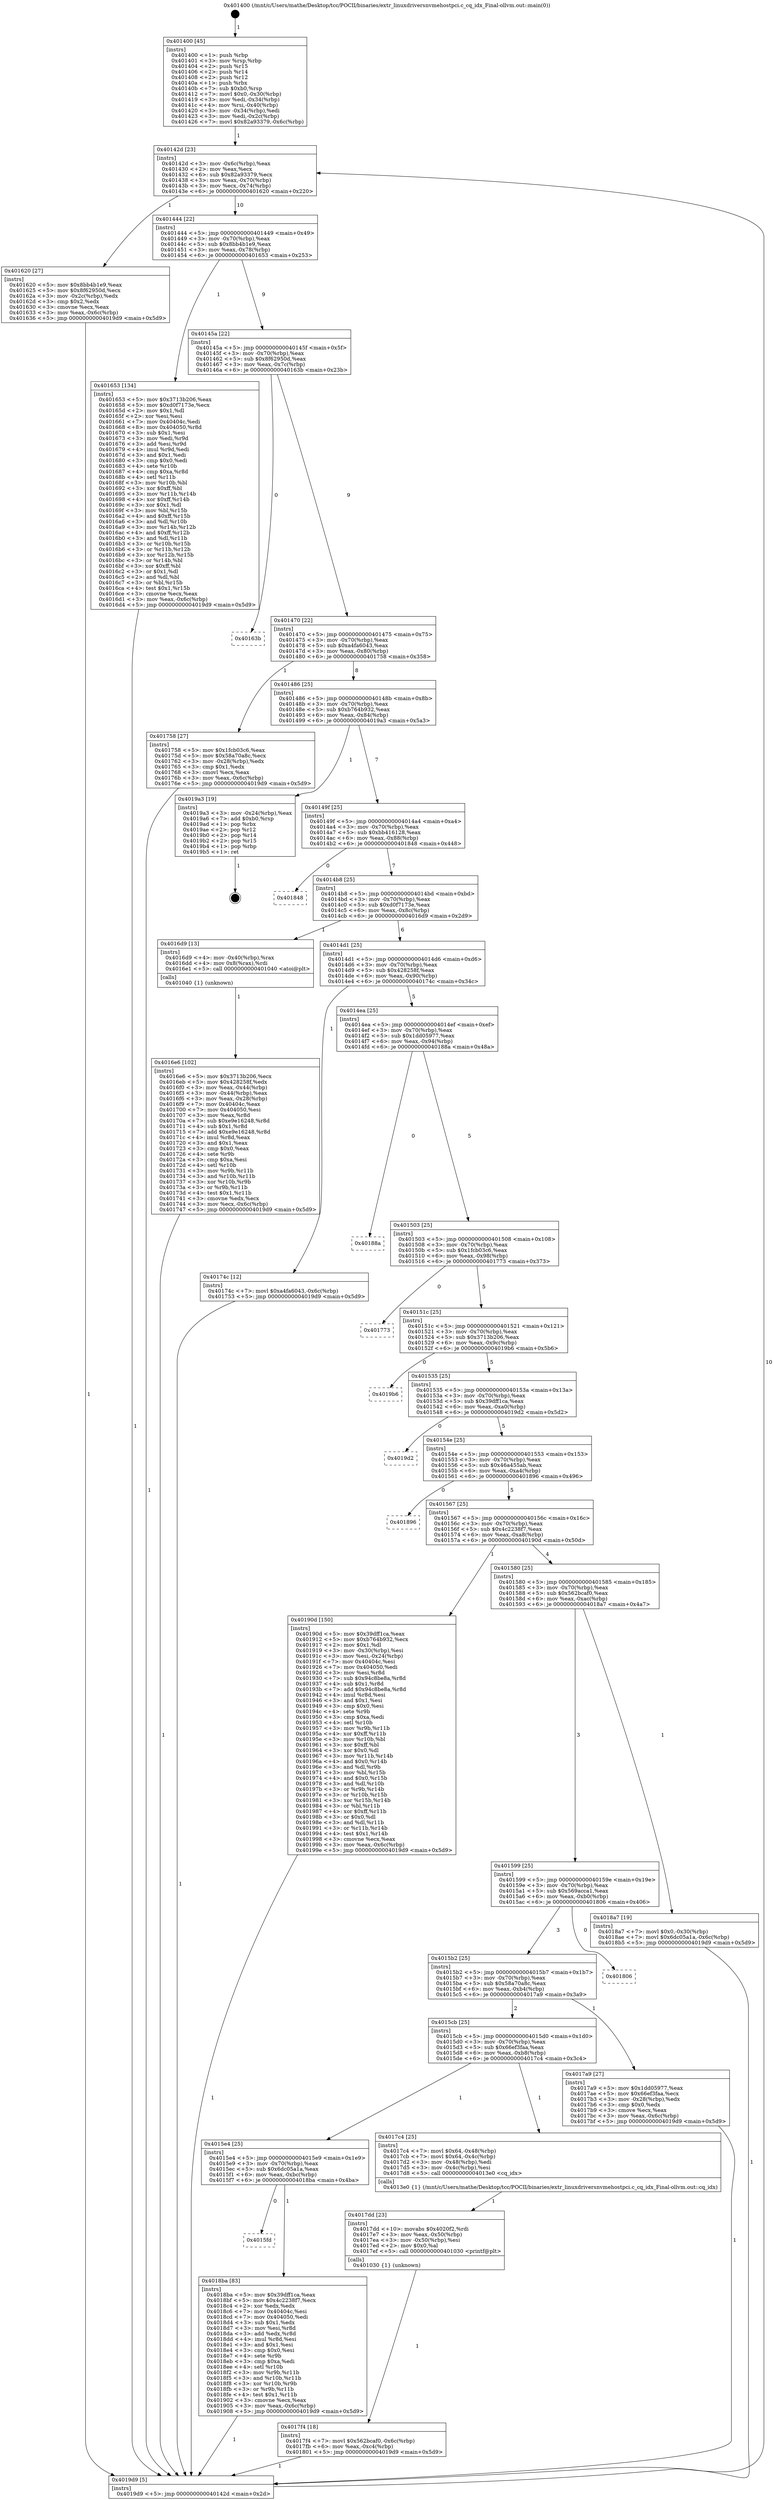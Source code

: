 digraph "0x401400" {
  label = "0x401400 (/mnt/c/Users/mathe/Desktop/tcc/POCII/binaries/extr_linuxdriversnvmehostpci.c_cq_idx_Final-ollvm.out::main(0))"
  labelloc = "t"
  node[shape=record]

  Entry [label="",width=0.3,height=0.3,shape=circle,fillcolor=black,style=filled]
  "0x40142d" [label="{
     0x40142d [23]\l
     | [instrs]\l
     &nbsp;&nbsp;0x40142d \<+3\>: mov -0x6c(%rbp),%eax\l
     &nbsp;&nbsp;0x401430 \<+2\>: mov %eax,%ecx\l
     &nbsp;&nbsp;0x401432 \<+6\>: sub $0x82a93379,%ecx\l
     &nbsp;&nbsp;0x401438 \<+3\>: mov %eax,-0x70(%rbp)\l
     &nbsp;&nbsp;0x40143b \<+3\>: mov %ecx,-0x74(%rbp)\l
     &nbsp;&nbsp;0x40143e \<+6\>: je 0000000000401620 \<main+0x220\>\l
  }"]
  "0x401620" [label="{
     0x401620 [27]\l
     | [instrs]\l
     &nbsp;&nbsp;0x401620 \<+5\>: mov $0x8bb4b1e9,%eax\l
     &nbsp;&nbsp;0x401625 \<+5\>: mov $0x8f62950d,%ecx\l
     &nbsp;&nbsp;0x40162a \<+3\>: mov -0x2c(%rbp),%edx\l
     &nbsp;&nbsp;0x40162d \<+3\>: cmp $0x2,%edx\l
     &nbsp;&nbsp;0x401630 \<+3\>: cmovne %ecx,%eax\l
     &nbsp;&nbsp;0x401633 \<+3\>: mov %eax,-0x6c(%rbp)\l
     &nbsp;&nbsp;0x401636 \<+5\>: jmp 00000000004019d9 \<main+0x5d9\>\l
  }"]
  "0x401444" [label="{
     0x401444 [22]\l
     | [instrs]\l
     &nbsp;&nbsp;0x401444 \<+5\>: jmp 0000000000401449 \<main+0x49\>\l
     &nbsp;&nbsp;0x401449 \<+3\>: mov -0x70(%rbp),%eax\l
     &nbsp;&nbsp;0x40144c \<+5\>: sub $0x8bb4b1e9,%eax\l
     &nbsp;&nbsp;0x401451 \<+3\>: mov %eax,-0x78(%rbp)\l
     &nbsp;&nbsp;0x401454 \<+6\>: je 0000000000401653 \<main+0x253\>\l
  }"]
  "0x4019d9" [label="{
     0x4019d9 [5]\l
     | [instrs]\l
     &nbsp;&nbsp;0x4019d9 \<+5\>: jmp 000000000040142d \<main+0x2d\>\l
  }"]
  "0x401400" [label="{
     0x401400 [45]\l
     | [instrs]\l
     &nbsp;&nbsp;0x401400 \<+1\>: push %rbp\l
     &nbsp;&nbsp;0x401401 \<+3\>: mov %rsp,%rbp\l
     &nbsp;&nbsp;0x401404 \<+2\>: push %r15\l
     &nbsp;&nbsp;0x401406 \<+2\>: push %r14\l
     &nbsp;&nbsp;0x401408 \<+2\>: push %r12\l
     &nbsp;&nbsp;0x40140a \<+1\>: push %rbx\l
     &nbsp;&nbsp;0x40140b \<+7\>: sub $0xb0,%rsp\l
     &nbsp;&nbsp;0x401412 \<+7\>: movl $0x0,-0x30(%rbp)\l
     &nbsp;&nbsp;0x401419 \<+3\>: mov %edi,-0x34(%rbp)\l
     &nbsp;&nbsp;0x40141c \<+4\>: mov %rsi,-0x40(%rbp)\l
     &nbsp;&nbsp;0x401420 \<+3\>: mov -0x34(%rbp),%edi\l
     &nbsp;&nbsp;0x401423 \<+3\>: mov %edi,-0x2c(%rbp)\l
     &nbsp;&nbsp;0x401426 \<+7\>: movl $0x82a93379,-0x6c(%rbp)\l
  }"]
  Exit [label="",width=0.3,height=0.3,shape=circle,fillcolor=black,style=filled,peripheries=2]
  "0x401653" [label="{
     0x401653 [134]\l
     | [instrs]\l
     &nbsp;&nbsp;0x401653 \<+5\>: mov $0x3713b206,%eax\l
     &nbsp;&nbsp;0x401658 \<+5\>: mov $0xd0f7173e,%ecx\l
     &nbsp;&nbsp;0x40165d \<+2\>: mov $0x1,%dl\l
     &nbsp;&nbsp;0x40165f \<+2\>: xor %esi,%esi\l
     &nbsp;&nbsp;0x401661 \<+7\>: mov 0x40404c,%edi\l
     &nbsp;&nbsp;0x401668 \<+8\>: mov 0x404050,%r8d\l
     &nbsp;&nbsp;0x401670 \<+3\>: sub $0x1,%esi\l
     &nbsp;&nbsp;0x401673 \<+3\>: mov %edi,%r9d\l
     &nbsp;&nbsp;0x401676 \<+3\>: add %esi,%r9d\l
     &nbsp;&nbsp;0x401679 \<+4\>: imul %r9d,%edi\l
     &nbsp;&nbsp;0x40167d \<+3\>: and $0x1,%edi\l
     &nbsp;&nbsp;0x401680 \<+3\>: cmp $0x0,%edi\l
     &nbsp;&nbsp;0x401683 \<+4\>: sete %r10b\l
     &nbsp;&nbsp;0x401687 \<+4\>: cmp $0xa,%r8d\l
     &nbsp;&nbsp;0x40168b \<+4\>: setl %r11b\l
     &nbsp;&nbsp;0x40168f \<+3\>: mov %r10b,%bl\l
     &nbsp;&nbsp;0x401692 \<+3\>: xor $0xff,%bl\l
     &nbsp;&nbsp;0x401695 \<+3\>: mov %r11b,%r14b\l
     &nbsp;&nbsp;0x401698 \<+4\>: xor $0xff,%r14b\l
     &nbsp;&nbsp;0x40169c \<+3\>: xor $0x1,%dl\l
     &nbsp;&nbsp;0x40169f \<+3\>: mov %bl,%r15b\l
     &nbsp;&nbsp;0x4016a2 \<+4\>: and $0xff,%r15b\l
     &nbsp;&nbsp;0x4016a6 \<+3\>: and %dl,%r10b\l
     &nbsp;&nbsp;0x4016a9 \<+3\>: mov %r14b,%r12b\l
     &nbsp;&nbsp;0x4016ac \<+4\>: and $0xff,%r12b\l
     &nbsp;&nbsp;0x4016b0 \<+3\>: and %dl,%r11b\l
     &nbsp;&nbsp;0x4016b3 \<+3\>: or %r10b,%r15b\l
     &nbsp;&nbsp;0x4016b6 \<+3\>: or %r11b,%r12b\l
     &nbsp;&nbsp;0x4016b9 \<+3\>: xor %r12b,%r15b\l
     &nbsp;&nbsp;0x4016bc \<+3\>: or %r14b,%bl\l
     &nbsp;&nbsp;0x4016bf \<+3\>: xor $0xff,%bl\l
     &nbsp;&nbsp;0x4016c2 \<+3\>: or $0x1,%dl\l
     &nbsp;&nbsp;0x4016c5 \<+2\>: and %dl,%bl\l
     &nbsp;&nbsp;0x4016c7 \<+3\>: or %bl,%r15b\l
     &nbsp;&nbsp;0x4016ca \<+4\>: test $0x1,%r15b\l
     &nbsp;&nbsp;0x4016ce \<+3\>: cmovne %ecx,%eax\l
     &nbsp;&nbsp;0x4016d1 \<+3\>: mov %eax,-0x6c(%rbp)\l
     &nbsp;&nbsp;0x4016d4 \<+5\>: jmp 00000000004019d9 \<main+0x5d9\>\l
  }"]
  "0x40145a" [label="{
     0x40145a [22]\l
     | [instrs]\l
     &nbsp;&nbsp;0x40145a \<+5\>: jmp 000000000040145f \<main+0x5f\>\l
     &nbsp;&nbsp;0x40145f \<+3\>: mov -0x70(%rbp),%eax\l
     &nbsp;&nbsp;0x401462 \<+5\>: sub $0x8f62950d,%eax\l
     &nbsp;&nbsp;0x401467 \<+3\>: mov %eax,-0x7c(%rbp)\l
     &nbsp;&nbsp;0x40146a \<+6\>: je 000000000040163b \<main+0x23b\>\l
  }"]
  "0x4015fd" [label="{
     0x4015fd\l
  }", style=dashed]
  "0x40163b" [label="{
     0x40163b\l
  }", style=dashed]
  "0x401470" [label="{
     0x401470 [22]\l
     | [instrs]\l
     &nbsp;&nbsp;0x401470 \<+5\>: jmp 0000000000401475 \<main+0x75\>\l
     &nbsp;&nbsp;0x401475 \<+3\>: mov -0x70(%rbp),%eax\l
     &nbsp;&nbsp;0x401478 \<+5\>: sub $0xa4fa6043,%eax\l
     &nbsp;&nbsp;0x40147d \<+3\>: mov %eax,-0x80(%rbp)\l
     &nbsp;&nbsp;0x401480 \<+6\>: je 0000000000401758 \<main+0x358\>\l
  }"]
  "0x4018ba" [label="{
     0x4018ba [83]\l
     | [instrs]\l
     &nbsp;&nbsp;0x4018ba \<+5\>: mov $0x39dff1ca,%eax\l
     &nbsp;&nbsp;0x4018bf \<+5\>: mov $0x4c2238f7,%ecx\l
     &nbsp;&nbsp;0x4018c4 \<+2\>: xor %edx,%edx\l
     &nbsp;&nbsp;0x4018c6 \<+7\>: mov 0x40404c,%esi\l
     &nbsp;&nbsp;0x4018cd \<+7\>: mov 0x404050,%edi\l
     &nbsp;&nbsp;0x4018d4 \<+3\>: sub $0x1,%edx\l
     &nbsp;&nbsp;0x4018d7 \<+3\>: mov %esi,%r8d\l
     &nbsp;&nbsp;0x4018da \<+3\>: add %edx,%r8d\l
     &nbsp;&nbsp;0x4018dd \<+4\>: imul %r8d,%esi\l
     &nbsp;&nbsp;0x4018e1 \<+3\>: and $0x1,%esi\l
     &nbsp;&nbsp;0x4018e4 \<+3\>: cmp $0x0,%esi\l
     &nbsp;&nbsp;0x4018e7 \<+4\>: sete %r9b\l
     &nbsp;&nbsp;0x4018eb \<+3\>: cmp $0xa,%edi\l
     &nbsp;&nbsp;0x4018ee \<+4\>: setl %r10b\l
     &nbsp;&nbsp;0x4018f2 \<+3\>: mov %r9b,%r11b\l
     &nbsp;&nbsp;0x4018f5 \<+3\>: and %r10b,%r11b\l
     &nbsp;&nbsp;0x4018f8 \<+3\>: xor %r10b,%r9b\l
     &nbsp;&nbsp;0x4018fb \<+3\>: or %r9b,%r11b\l
     &nbsp;&nbsp;0x4018fe \<+4\>: test $0x1,%r11b\l
     &nbsp;&nbsp;0x401902 \<+3\>: cmovne %ecx,%eax\l
     &nbsp;&nbsp;0x401905 \<+3\>: mov %eax,-0x6c(%rbp)\l
     &nbsp;&nbsp;0x401908 \<+5\>: jmp 00000000004019d9 \<main+0x5d9\>\l
  }"]
  "0x401758" [label="{
     0x401758 [27]\l
     | [instrs]\l
     &nbsp;&nbsp;0x401758 \<+5\>: mov $0x1fcb03c6,%eax\l
     &nbsp;&nbsp;0x40175d \<+5\>: mov $0x58a70a8c,%ecx\l
     &nbsp;&nbsp;0x401762 \<+3\>: mov -0x28(%rbp),%edx\l
     &nbsp;&nbsp;0x401765 \<+3\>: cmp $0x1,%edx\l
     &nbsp;&nbsp;0x401768 \<+3\>: cmovl %ecx,%eax\l
     &nbsp;&nbsp;0x40176b \<+3\>: mov %eax,-0x6c(%rbp)\l
     &nbsp;&nbsp;0x40176e \<+5\>: jmp 00000000004019d9 \<main+0x5d9\>\l
  }"]
  "0x401486" [label="{
     0x401486 [25]\l
     | [instrs]\l
     &nbsp;&nbsp;0x401486 \<+5\>: jmp 000000000040148b \<main+0x8b\>\l
     &nbsp;&nbsp;0x40148b \<+3\>: mov -0x70(%rbp),%eax\l
     &nbsp;&nbsp;0x40148e \<+5\>: sub $0xb764b932,%eax\l
     &nbsp;&nbsp;0x401493 \<+6\>: mov %eax,-0x84(%rbp)\l
     &nbsp;&nbsp;0x401499 \<+6\>: je 00000000004019a3 \<main+0x5a3\>\l
  }"]
  "0x4017f4" [label="{
     0x4017f4 [18]\l
     | [instrs]\l
     &nbsp;&nbsp;0x4017f4 \<+7\>: movl $0x562bcaf0,-0x6c(%rbp)\l
     &nbsp;&nbsp;0x4017fb \<+6\>: mov %eax,-0xc4(%rbp)\l
     &nbsp;&nbsp;0x401801 \<+5\>: jmp 00000000004019d9 \<main+0x5d9\>\l
  }"]
  "0x4019a3" [label="{
     0x4019a3 [19]\l
     | [instrs]\l
     &nbsp;&nbsp;0x4019a3 \<+3\>: mov -0x24(%rbp),%eax\l
     &nbsp;&nbsp;0x4019a6 \<+7\>: add $0xb0,%rsp\l
     &nbsp;&nbsp;0x4019ad \<+1\>: pop %rbx\l
     &nbsp;&nbsp;0x4019ae \<+2\>: pop %r12\l
     &nbsp;&nbsp;0x4019b0 \<+2\>: pop %r14\l
     &nbsp;&nbsp;0x4019b2 \<+2\>: pop %r15\l
     &nbsp;&nbsp;0x4019b4 \<+1\>: pop %rbp\l
     &nbsp;&nbsp;0x4019b5 \<+1\>: ret\l
  }"]
  "0x40149f" [label="{
     0x40149f [25]\l
     | [instrs]\l
     &nbsp;&nbsp;0x40149f \<+5\>: jmp 00000000004014a4 \<main+0xa4\>\l
     &nbsp;&nbsp;0x4014a4 \<+3\>: mov -0x70(%rbp),%eax\l
     &nbsp;&nbsp;0x4014a7 \<+5\>: sub $0xbb416128,%eax\l
     &nbsp;&nbsp;0x4014ac \<+6\>: mov %eax,-0x88(%rbp)\l
     &nbsp;&nbsp;0x4014b2 \<+6\>: je 0000000000401848 \<main+0x448\>\l
  }"]
  "0x4017dd" [label="{
     0x4017dd [23]\l
     | [instrs]\l
     &nbsp;&nbsp;0x4017dd \<+10\>: movabs $0x4020f2,%rdi\l
     &nbsp;&nbsp;0x4017e7 \<+3\>: mov %eax,-0x50(%rbp)\l
     &nbsp;&nbsp;0x4017ea \<+3\>: mov -0x50(%rbp),%esi\l
     &nbsp;&nbsp;0x4017ed \<+2\>: mov $0x0,%al\l
     &nbsp;&nbsp;0x4017ef \<+5\>: call 0000000000401030 \<printf@plt\>\l
     | [calls]\l
     &nbsp;&nbsp;0x401030 \{1\} (unknown)\l
  }"]
  "0x401848" [label="{
     0x401848\l
  }", style=dashed]
  "0x4014b8" [label="{
     0x4014b8 [25]\l
     | [instrs]\l
     &nbsp;&nbsp;0x4014b8 \<+5\>: jmp 00000000004014bd \<main+0xbd\>\l
     &nbsp;&nbsp;0x4014bd \<+3\>: mov -0x70(%rbp),%eax\l
     &nbsp;&nbsp;0x4014c0 \<+5\>: sub $0xd0f7173e,%eax\l
     &nbsp;&nbsp;0x4014c5 \<+6\>: mov %eax,-0x8c(%rbp)\l
     &nbsp;&nbsp;0x4014cb \<+6\>: je 00000000004016d9 \<main+0x2d9\>\l
  }"]
  "0x4015e4" [label="{
     0x4015e4 [25]\l
     | [instrs]\l
     &nbsp;&nbsp;0x4015e4 \<+5\>: jmp 00000000004015e9 \<main+0x1e9\>\l
     &nbsp;&nbsp;0x4015e9 \<+3\>: mov -0x70(%rbp),%eax\l
     &nbsp;&nbsp;0x4015ec \<+5\>: sub $0x6dc05a1a,%eax\l
     &nbsp;&nbsp;0x4015f1 \<+6\>: mov %eax,-0xbc(%rbp)\l
     &nbsp;&nbsp;0x4015f7 \<+6\>: je 00000000004018ba \<main+0x4ba\>\l
  }"]
  "0x4016d9" [label="{
     0x4016d9 [13]\l
     | [instrs]\l
     &nbsp;&nbsp;0x4016d9 \<+4\>: mov -0x40(%rbp),%rax\l
     &nbsp;&nbsp;0x4016dd \<+4\>: mov 0x8(%rax),%rdi\l
     &nbsp;&nbsp;0x4016e1 \<+5\>: call 0000000000401040 \<atoi@plt\>\l
     | [calls]\l
     &nbsp;&nbsp;0x401040 \{1\} (unknown)\l
  }"]
  "0x4014d1" [label="{
     0x4014d1 [25]\l
     | [instrs]\l
     &nbsp;&nbsp;0x4014d1 \<+5\>: jmp 00000000004014d6 \<main+0xd6\>\l
     &nbsp;&nbsp;0x4014d6 \<+3\>: mov -0x70(%rbp),%eax\l
     &nbsp;&nbsp;0x4014d9 \<+5\>: sub $0x428258f,%eax\l
     &nbsp;&nbsp;0x4014de \<+6\>: mov %eax,-0x90(%rbp)\l
     &nbsp;&nbsp;0x4014e4 \<+6\>: je 000000000040174c \<main+0x34c\>\l
  }"]
  "0x4016e6" [label="{
     0x4016e6 [102]\l
     | [instrs]\l
     &nbsp;&nbsp;0x4016e6 \<+5\>: mov $0x3713b206,%ecx\l
     &nbsp;&nbsp;0x4016eb \<+5\>: mov $0x428258f,%edx\l
     &nbsp;&nbsp;0x4016f0 \<+3\>: mov %eax,-0x44(%rbp)\l
     &nbsp;&nbsp;0x4016f3 \<+3\>: mov -0x44(%rbp),%eax\l
     &nbsp;&nbsp;0x4016f6 \<+3\>: mov %eax,-0x28(%rbp)\l
     &nbsp;&nbsp;0x4016f9 \<+7\>: mov 0x40404c,%eax\l
     &nbsp;&nbsp;0x401700 \<+7\>: mov 0x404050,%esi\l
     &nbsp;&nbsp;0x401707 \<+3\>: mov %eax,%r8d\l
     &nbsp;&nbsp;0x40170a \<+7\>: sub $0xe9e16248,%r8d\l
     &nbsp;&nbsp;0x401711 \<+4\>: sub $0x1,%r8d\l
     &nbsp;&nbsp;0x401715 \<+7\>: add $0xe9e16248,%r8d\l
     &nbsp;&nbsp;0x40171c \<+4\>: imul %r8d,%eax\l
     &nbsp;&nbsp;0x401720 \<+3\>: and $0x1,%eax\l
     &nbsp;&nbsp;0x401723 \<+3\>: cmp $0x0,%eax\l
     &nbsp;&nbsp;0x401726 \<+4\>: sete %r9b\l
     &nbsp;&nbsp;0x40172a \<+3\>: cmp $0xa,%esi\l
     &nbsp;&nbsp;0x40172d \<+4\>: setl %r10b\l
     &nbsp;&nbsp;0x401731 \<+3\>: mov %r9b,%r11b\l
     &nbsp;&nbsp;0x401734 \<+3\>: and %r10b,%r11b\l
     &nbsp;&nbsp;0x401737 \<+3\>: xor %r10b,%r9b\l
     &nbsp;&nbsp;0x40173a \<+3\>: or %r9b,%r11b\l
     &nbsp;&nbsp;0x40173d \<+4\>: test $0x1,%r11b\l
     &nbsp;&nbsp;0x401741 \<+3\>: cmovne %edx,%ecx\l
     &nbsp;&nbsp;0x401744 \<+3\>: mov %ecx,-0x6c(%rbp)\l
     &nbsp;&nbsp;0x401747 \<+5\>: jmp 00000000004019d9 \<main+0x5d9\>\l
  }"]
  "0x4017c4" [label="{
     0x4017c4 [25]\l
     | [instrs]\l
     &nbsp;&nbsp;0x4017c4 \<+7\>: movl $0x64,-0x48(%rbp)\l
     &nbsp;&nbsp;0x4017cb \<+7\>: movl $0x64,-0x4c(%rbp)\l
     &nbsp;&nbsp;0x4017d2 \<+3\>: mov -0x48(%rbp),%edi\l
     &nbsp;&nbsp;0x4017d5 \<+3\>: mov -0x4c(%rbp),%esi\l
     &nbsp;&nbsp;0x4017d8 \<+5\>: call 00000000004013e0 \<cq_idx\>\l
     | [calls]\l
     &nbsp;&nbsp;0x4013e0 \{1\} (/mnt/c/Users/mathe/Desktop/tcc/POCII/binaries/extr_linuxdriversnvmehostpci.c_cq_idx_Final-ollvm.out::cq_idx)\l
  }"]
  "0x40174c" [label="{
     0x40174c [12]\l
     | [instrs]\l
     &nbsp;&nbsp;0x40174c \<+7\>: movl $0xa4fa6043,-0x6c(%rbp)\l
     &nbsp;&nbsp;0x401753 \<+5\>: jmp 00000000004019d9 \<main+0x5d9\>\l
  }"]
  "0x4014ea" [label="{
     0x4014ea [25]\l
     | [instrs]\l
     &nbsp;&nbsp;0x4014ea \<+5\>: jmp 00000000004014ef \<main+0xef\>\l
     &nbsp;&nbsp;0x4014ef \<+3\>: mov -0x70(%rbp),%eax\l
     &nbsp;&nbsp;0x4014f2 \<+5\>: sub $0x1dd05977,%eax\l
     &nbsp;&nbsp;0x4014f7 \<+6\>: mov %eax,-0x94(%rbp)\l
     &nbsp;&nbsp;0x4014fd \<+6\>: je 000000000040188a \<main+0x48a\>\l
  }"]
  "0x4015cb" [label="{
     0x4015cb [25]\l
     | [instrs]\l
     &nbsp;&nbsp;0x4015cb \<+5\>: jmp 00000000004015d0 \<main+0x1d0\>\l
     &nbsp;&nbsp;0x4015d0 \<+3\>: mov -0x70(%rbp),%eax\l
     &nbsp;&nbsp;0x4015d3 \<+5\>: sub $0x66ef3faa,%eax\l
     &nbsp;&nbsp;0x4015d8 \<+6\>: mov %eax,-0xb8(%rbp)\l
     &nbsp;&nbsp;0x4015de \<+6\>: je 00000000004017c4 \<main+0x3c4\>\l
  }"]
  "0x40188a" [label="{
     0x40188a\l
  }", style=dashed]
  "0x401503" [label="{
     0x401503 [25]\l
     | [instrs]\l
     &nbsp;&nbsp;0x401503 \<+5\>: jmp 0000000000401508 \<main+0x108\>\l
     &nbsp;&nbsp;0x401508 \<+3\>: mov -0x70(%rbp),%eax\l
     &nbsp;&nbsp;0x40150b \<+5\>: sub $0x1fcb03c6,%eax\l
     &nbsp;&nbsp;0x401510 \<+6\>: mov %eax,-0x98(%rbp)\l
     &nbsp;&nbsp;0x401516 \<+6\>: je 0000000000401773 \<main+0x373\>\l
  }"]
  "0x4017a9" [label="{
     0x4017a9 [27]\l
     | [instrs]\l
     &nbsp;&nbsp;0x4017a9 \<+5\>: mov $0x1dd05977,%eax\l
     &nbsp;&nbsp;0x4017ae \<+5\>: mov $0x66ef3faa,%ecx\l
     &nbsp;&nbsp;0x4017b3 \<+3\>: mov -0x28(%rbp),%edx\l
     &nbsp;&nbsp;0x4017b6 \<+3\>: cmp $0x0,%edx\l
     &nbsp;&nbsp;0x4017b9 \<+3\>: cmove %ecx,%eax\l
     &nbsp;&nbsp;0x4017bc \<+3\>: mov %eax,-0x6c(%rbp)\l
     &nbsp;&nbsp;0x4017bf \<+5\>: jmp 00000000004019d9 \<main+0x5d9\>\l
  }"]
  "0x401773" [label="{
     0x401773\l
  }", style=dashed]
  "0x40151c" [label="{
     0x40151c [25]\l
     | [instrs]\l
     &nbsp;&nbsp;0x40151c \<+5\>: jmp 0000000000401521 \<main+0x121\>\l
     &nbsp;&nbsp;0x401521 \<+3\>: mov -0x70(%rbp),%eax\l
     &nbsp;&nbsp;0x401524 \<+5\>: sub $0x3713b206,%eax\l
     &nbsp;&nbsp;0x401529 \<+6\>: mov %eax,-0x9c(%rbp)\l
     &nbsp;&nbsp;0x40152f \<+6\>: je 00000000004019b6 \<main+0x5b6\>\l
  }"]
  "0x4015b2" [label="{
     0x4015b2 [25]\l
     | [instrs]\l
     &nbsp;&nbsp;0x4015b2 \<+5\>: jmp 00000000004015b7 \<main+0x1b7\>\l
     &nbsp;&nbsp;0x4015b7 \<+3\>: mov -0x70(%rbp),%eax\l
     &nbsp;&nbsp;0x4015ba \<+5\>: sub $0x58a70a8c,%eax\l
     &nbsp;&nbsp;0x4015bf \<+6\>: mov %eax,-0xb4(%rbp)\l
     &nbsp;&nbsp;0x4015c5 \<+6\>: je 00000000004017a9 \<main+0x3a9\>\l
  }"]
  "0x4019b6" [label="{
     0x4019b6\l
  }", style=dashed]
  "0x401535" [label="{
     0x401535 [25]\l
     | [instrs]\l
     &nbsp;&nbsp;0x401535 \<+5\>: jmp 000000000040153a \<main+0x13a\>\l
     &nbsp;&nbsp;0x40153a \<+3\>: mov -0x70(%rbp),%eax\l
     &nbsp;&nbsp;0x40153d \<+5\>: sub $0x39dff1ca,%eax\l
     &nbsp;&nbsp;0x401542 \<+6\>: mov %eax,-0xa0(%rbp)\l
     &nbsp;&nbsp;0x401548 \<+6\>: je 00000000004019d2 \<main+0x5d2\>\l
  }"]
  "0x401806" [label="{
     0x401806\l
  }", style=dashed]
  "0x4019d2" [label="{
     0x4019d2\l
  }", style=dashed]
  "0x40154e" [label="{
     0x40154e [25]\l
     | [instrs]\l
     &nbsp;&nbsp;0x40154e \<+5\>: jmp 0000000000401553 \<main+0x153\>\l
     &nbsp;&nbsp;0x401553 \<+3\>: mov -0x70(%rbp),%eax\l
     &nbsp;&nbsp;0x401556 \<+5\>: sub $0x46a455ab,%eax\l
     &nbsp;&nbsp;0x40155b \<+6\>: mov %eax,-0xa4(%rbp)\l
     &nbsp;&nbsp;0x401561 \<+6\>: je 0000000000401896 \<main+0x496\>\l
  }"]
  "0x401599" [label="{
     0x401599 [25]\l
     | [instrs]\l
     &nbsp;&nbsp;0x401599 \<+5\>: jmp 000000000040159e \<main+0x19e\>\l
     &nbsp;&nbsp;0x40159e \<+3\>: mov -0x70(%rbp),%eax\l
     &nbsp;&nbsp;0x4015a1 \<+5\>: sub $0x569acca1,%eax\l
     &nbsp;&nbsp;0x4015a6 \<+6\>: mov %eax,-0xb0(%rbp)\l
     &nbsp;&nbsp;0x4015ac \<+6\>: je 0000000000401806 \<main+0x406\>\l
  }"]
  "0x401896" [label="{
     0x401896\l
  }", style=dashed]
  "0x401567" [label="{
     0x401567 [25]\l
     | [instrs]\l
     &nbsp;&nbsp;0x401567 \<+5\>: jmp 000000000040156c \<main+0x16c\>\l
     &nbsp;&nbsp;0x40156c \<+3\>: mov -0x70(%rbp),%eax\l
     &nbsp;&nbsp;0x40156f \<+5\>: sub $0x4c2238f7,%eax\l
     &nbsp;&nbsp;0x401574 \<+6\>: mov %eax,-0xa8(%rbp)\l
     &nbsp;&nbsp;0x40157a \<+6\>: je 000000000040190d \<main+0x50d\>\l
  }"]
  "0x4018a7" [label="{
     0x4018a7 [19]\l
     | [instrs]\l
     &nbsp;&nbsp;0x4018a7 \<+7\>: movl $0x0,-0x30(%rbp)\l
     &nbsp;&nbsp;0x4018ae \<+7\>: movl $0x6dc05a1a,-0x6c(%rbp)\l
     &nbsp;&nbsp;0x4018b5 \<+5\>: jmp 00000000004019d9 \<main+0x5d9\>\l
  }"]
  "0x40190d" [label="{
     0x40190d [150]\l
     | [instrs]\l
     &nbsp;&nbsp;0x40190d \<+5\>: mov $0x39dff1ca,%eax\l
     &nbsp;&nbsp;0x401912 \<+5\>: mov $0xb764b932,%ecx\l
     &nbsp;&nbsp;0x401917 \<+2\>: mov $0x1,%dl\l
     &nbsp;&nbsp;0x401919 \<+3\>: mov -0x30(%rbp),%esi\l
     &nbsp;&nbsp;0x40191c \<+3\>: mov %esi,-0x24(%rbp)\l
     &nbsp;&nbsp;0x40191f \<+7\>: mov 0x40404c,%esi\l
     &nbsp;&nbsp;0x401926 \<+7\>: mov 0x404050,%edi\l
     &nbsp;&nbsp;0x40192d \<+3\>: mov %esi,%r8d\l
     &nbsp;&nbsp;0x401930 \<+7\>: sub $0x94c8be8a,%r8d\l
     &nbsp;&nbsp;0x401937 \<+4\>: sub $0x1,%r8d\l
     &nbsp;&nbsp;0x40193b \<+7\>: add $0x94c8be8a,%r8d\l
     &nbsp;&nbsp;0x401942 \<+4\>: imul %r8d,%esi\l
     &nbsp;&nbsp;0x401946 \<+3\>: and $0x1,%esi\l
     &nbsp;&nbsp;0x401949 \<+3\>: cmp $0x0,%esi\l
     &nbsp;&nbsp;0x40194c \<+4\>: sete %r9b\l
     &nbsp;&nbsp;0x401950 \<+3\>: cmp $0xa,%edi\l
     &nbsp;&nbsp;0x401953 \<+4\>: setl %r10b\l
     &nbsp;&nbsp;0x401957 \<+3\>: mov %r9b,%r11b\l
     &nbsp;&nbsp;0x40195a \<+4\>: xor $0xff,%r11b\l
     &nbsp;&nbsp;0x40195e \<+3\>: mov %r10b,%bl\l
     &nbsp;&nbsp;0x401961 \<+3\>: xor $0xff,%bl\l
     &nbsp;&nbsp;0x401964 \<+3\>: xor $0x0,%dl\l
     &nbsp;&nbsp;0x401967 \<+3\>: mov %r11b,%r14b\l
     &nbsp;&nbsp;0x40196a \<+4\>: and $0x0,%r14b\l
     &nbsp;&nbsp;0x40196e \<+3\>: and %dl,%r9b\l
     &nbsp;&nbsp;0x401971 \<+3\>: mov %bl,%r15b\l
     &nbsp;&nbsp;0x401974 \<+4\>: and $0x0,%r15b\l
     &nbsp;&nbsp;0x401978 \<+3\>: and %dl,%r10b\l
     &nbsp;&nbsp;0x40197b \<+3\>: or %r9b,%r14b\l
     &nbsp;&nbsp;0x40197e \<+3\>: or %r10b,%r15b\l
     &nbsp;&nbsp;0x401981 \<+3\>: xor %r15b,%r14b\l
     &nbsp;&nbsp;0x401984 \<+3\>: or %bl,%r11b\l
     &nbsp;&nbsp;0x401987 \<+4\>: xor $0xff,%r11b\l
     &nbsp;&nbsp;0x40198b \<+3\>: or $0x0,%dl\l
     &nbsp;&nbsp;0x40198e \<+3\>: and %dl,%r11b\l
     &nbsp;&nbsp;0x401991 \<+3\>: or %r11b,%r14b\l
     &nbsp;&nbsp;0x401994 \<+4\>: test $0x1,%r14b\l
     &nbsp;&nbsp;0x401998 \<+3\>: cmovne %ecx,%eax\l
     &nbsp;&nbsp;0x40199b \<+3\>: mov %eax,-0x6c(%rbp)\l
     &nbsp;&nbsp;0x40199e \<+5\>: jmp 00000000004019d9 \<main+0x5d9\>\l
  }"]
  "0x401580" [label="{
     0x401580 [25]\l
     | [instrs]\l
     &nbsp;&nbsp;0x401580 \<+5\>: jmp 0000000000401585 \<main+0x185\>\l
     &nbsp;&nbsp;0x401585 \<+3\>: mov -0x70(%rbp),%eax\l
     &nbsp;&nbsp;0x401588 \<+5\>: sub $0x562bcaf0,%eax\l
     &nbsp;&nbsp;0x40158d \<+6\>: mov %eax,-0xac(%rbp)\l
     &nbsp;&nbsp;0x401593 \<+6\>: je 00000000004018a7 \<main+0x4a7\>\l
  }"]
  Entry -> "0x401400" [label=" 1"]
  "0x40142d" -> "0x401620" [label=" 1"]
  "0x40142d" -> "0x401444" [label=" 10"]
  "0x401620" -> "0x4019d9" [label=" 1"]
  "0x401400" -> "0x40142d" [label=" 1"]
  "0x4019d9" -> "0x40142d" [label=" 10"]
  "0x4019a3" -> Exit [label=" 1"]
  "0x401444" -> "0x401653" [label=" 1"]
  "0x401444" -> "0x40145a" [label=" 9"]
  "0x401653" -> "0x4019d9" [label=" 1"]
  "0x40190d" -> "0x4019d9" [label=" 1"]
  "0x40145a" -> "0x40163b" [label=" 0"]
  "0x40145a" -> "0x401470" [label=" 9"]
  "0x4018ba" -> "0x4019d9" [label=" 1"]
  "0x401470" -> "0x401758" [label=" 1"]
  "0x401470" -> "0x401486" [label=" 8"]
  "0x4015e4" -> "0x4015fd" [label=" 0"]
  "0x401486" -> "0x4019a3" [label=" 1"]
  "0x401486" -> "0x40149f" [label=" 7"]
  "0x4015e4" -> "0x4018ba" [label=" 1"]
  "0x40149f" -> "0x401848" [label=" 0"]
  "0x40149f" -> "0x4014b8" [label=" 7"]
  "0x4018a7" -> "0x4019d9" [label=" 1"]
  "0x4014b8" -> "0x4016d9" [label=" 1"]
  "0x4014b8" -> "0x4014d1" [label=" 6"]
  "0x4016d9" -> "0x4016e6" [label=" 1"]
  "0x4016e6" -> "0x4019d9" [label=" 1"]
  "0x4017f4" -> "0x4019d9" [label=" 1"]
  "0x4014d1" -> "0x40174c" [label=" 1"]
  "0x4014d1" -> "0x4014ea" [label=" 5"]
  "0x40174c" -> "0x4019d9" [label=" 1"]
  "0x401758" -> "0x4019d9" [label=" 1"]
  "0x4017dd" -> "0x4017f4" [label=" 1"]
  "0x4014ea" -> "0x40188a" [label=" 0"]
  "0x4014ea" -> "0x401503" [label=" 5"]
  "0x4015cb" -> "0x4015e4" [label=" 1"]
  "0x401503" -> "0x401773" [label=" 0"]
  "0x401503" -> "0x40151c" [label=" 5"]
  "0x4015cb" -> "0x4017c4" [label=" 1"]
  "0x40151c" -> "0x4019b6" [label=" 0"]
  "0x40151c" -> "0x401535" [label=" 5"]
  "0x4017a9" -> "0x4019d9" [label=" 1"]
  "0x401535" -> "0x4019d2" [label=" 0"]
  "0x401535" -> "0x40154e" [label=" 5"]
  "0x4015b2" -> "0x4015cb" [label=" 2"]
  "0x40154e" -> "0x401896" [label=" 0"]
  "0x40154e" -> "0x401567" [label=" 5"]
  "0x4017c4" -> "0x4017dd" [label=" 1"]
  "0x401567" -> "0x40190d" [label=" 1"]
  "0x401567" -> "0x401580" [label=" 4"]
  "0x401599" -> "0x4015b2" [label=" 3"]
  "0x401580" -> "0x4018a7" [label=" 1"]
  "0x401580" -> "0x401599" [label=" 3"]
  "0x4015b2" -> "0x4017a9" [label=" 1"]
  "0x401599" -> "0x401806" [label=" 0"]
}
